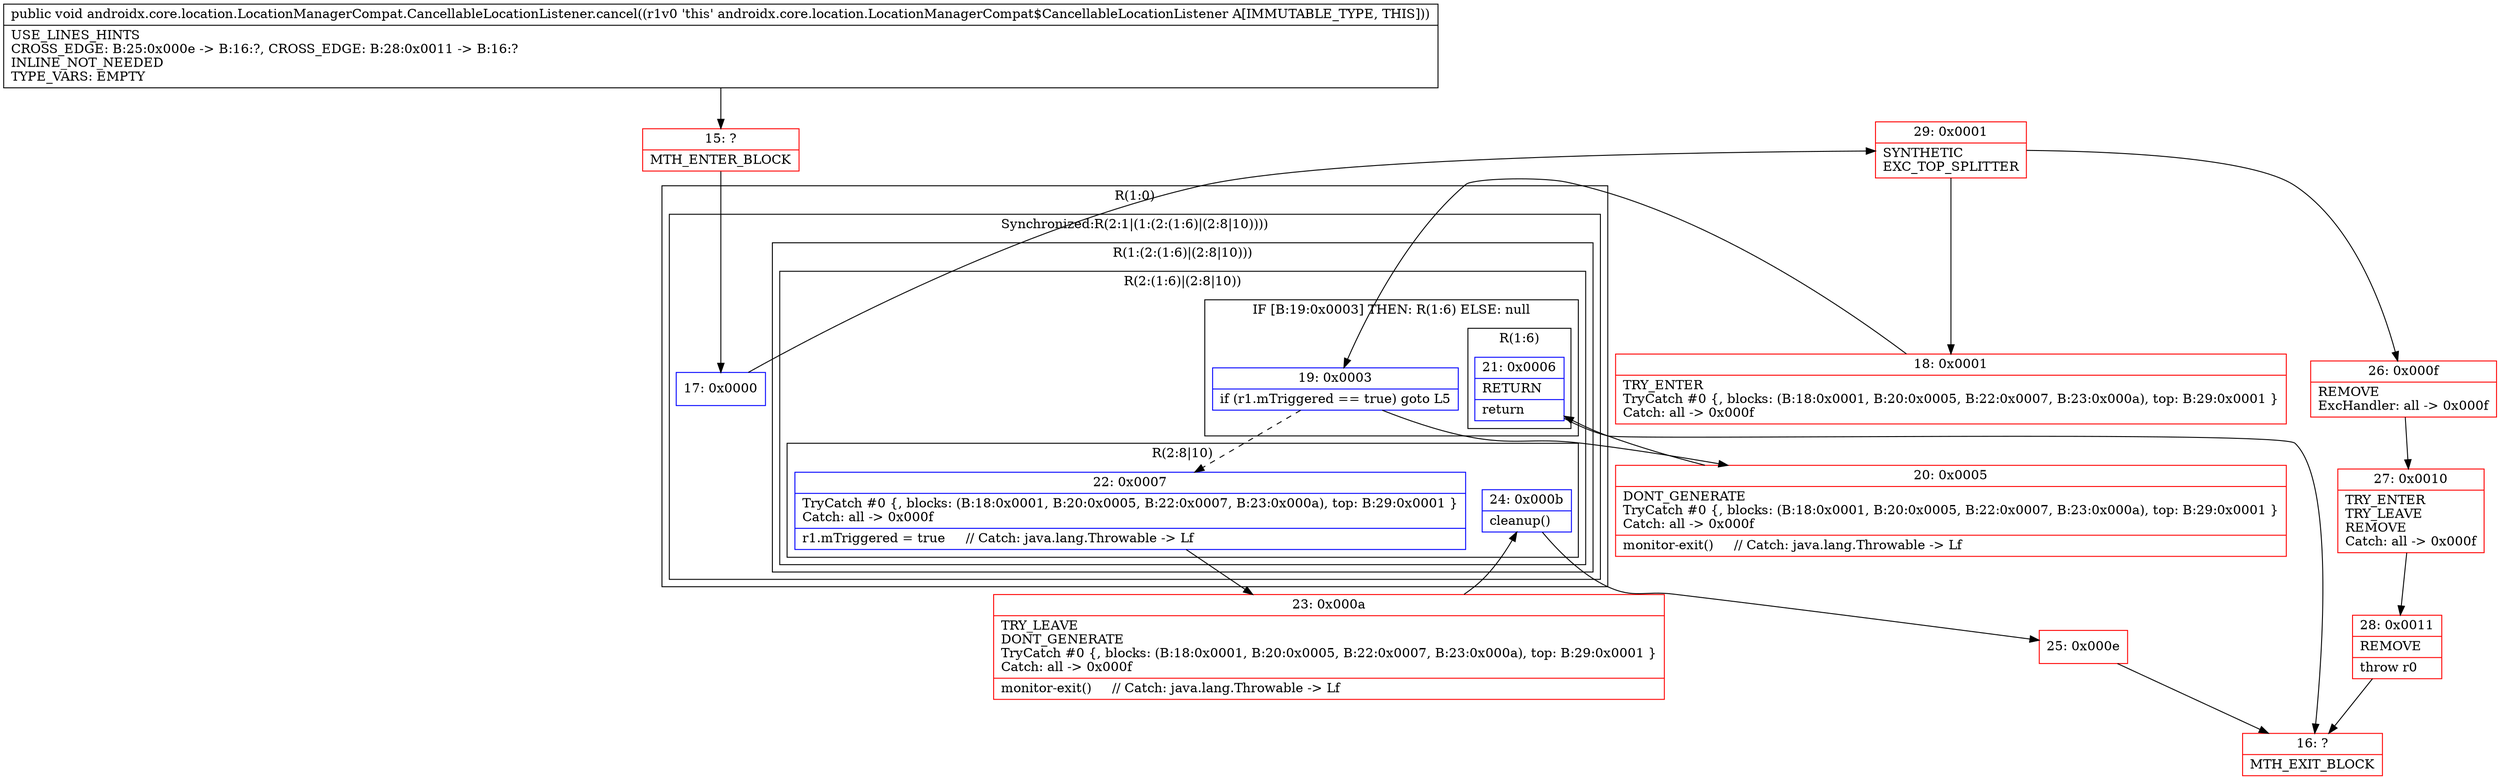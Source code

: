 digraph "CFG forandroidx.core.location.LocationManagerCompat.CancellableLocationListener.cancel()V" {
subgraph cluster_Region_1421832245 {
label = "R(1:0)";
node [shape=record,color=blue];
subgraph cluster_SynchronizedRegion_1733226410 {
label = "Synchronized:R(2:1|(1:(2:(1:6)|(2:8|10))))";
node [shape=record,color=blue];
Node_17 [shape=record,label="{17\:\ 0x0000}"];
subgraph cluster_Region_2128756071 {
label = "R(1:(2:(1:6)|(2:8|10)))";
node [shape=record,color=blue];
subgraph cluster_Region_706435218 {
label = "R(2:(1:6)|(2:8|10))";
node [shape=record,color=blue];
subgraph cluster_IfRegion_92977980 {
label = "IF [B:19:0x0003] THEN: R(1:6) ELSE: null";
node [shape=record,color=blue];
Node_19 [shape=record,label="{19\:\ 0x0003|if (r1.mTriggered == true) goto L5\l}"];
subgraph cluster_Region_363407256 {
label = "R(1:6)";
node [shape=record,color=blue];
Node_21 [shape=record,label="{21\:\ 0x0006|RETURN\l|return\l}"];
}
}
subgraph cluster_Region_2060400975 {
label = "R(2:8|10)";
node [shape=record,color=blue];
Node_22 [shape=record,label="{22\:\ 0x0007|TryCatch #0 \{, blocks: (B:18:0x0001, B:20:0x0005, B:22:0x0007, B:23:0x000a), top: B:29:0x0001 \}\lCatch: all \-\> 0x000f\l|r1.mTriggered = true     \/\/ Catch: java.lang.Throwable \-\> Lf\l}"];
Node_24 [shape=record,label="{24\:\ 0x000b|cleanup()\l}"];
}
}
}
}
}
Node_15 [shape=record,color=red,label="{15\:\ ?|MTH_ENTER_BLOCK\l}"];
Node_29 [shape=record,color=red,label="{29\:\ 0x0001|SYNTHETIC\lEXC_TOP_SPLITTER\l}"];
Node_18 [shape=record,color=red,label="{18\:\ 0x0001|TRY_ENTER\lTryCatch #0 \{, blocks: (B:18:0x0001, B:20:0x0005, B:22:0x0007, B:23:0x000a), top: B:29:0x0001 \}\lCatch: all \-\> 0x000f\l}"];
Node_20 [shape=record,color=red,label="{20\:\ 0x0005|DONT_GENERATE\lTryCatch #0 \{, blocks: (B:18:0x0001, B:20:0x0005, B:22:0x0007, B:23:0x000a), top: B:29:0x0001 \}\lCatch: all \-\> 0x000f\l|monitor\-exit()     \/\/ Catch: java.lang.Throwable \-\> Lf\l}"];
Node_16 [shape=record,color=red,label="{16\:\ ?|MTH_EXIT_BLOCK\l}"];
Node_23 [shape=record,color=red,label="{23\:\ 0x000a|TRY_LEAVE\lDONT_GENERATE\lTryCatch #0 \{, blocks: (B:18:0x0001, B:20:0x0005, B:22:0x0007, B:23:0x000a), top: B:29:0x0001 \}\lCatch: all \-\> 0x000f\l|monitor\-exit()     \/\/ Catch: java.lang.Throwable \-\> Lf\l}"];
Node_25 [shape=record,color=red,label="{25\:\ 0x000e}"];
Node_26 [shape=record,color=red,label="{26\:\ 0x000f|REMOVE\lExcHandler: all \-\> 0x000f\l}"];
Node_27 [shape=record,color=red,label="{27\:\ 0x0010|TRY_ENTER\lTRY_LEAVE\lREMOVE\lCatch: all \-\> 0x000f\l}"];
Node_28 [shape=record,color=red,label="{28\:\ 0x0011|REMOVE\l|throw r0\l}"];
MethodNode[shape=record,label="{public void androidx.core.location.LocationManagerCompat.CancellableLocationListener.cancel((r1v0 'this' androidx.core.location.LocationManagerCompat$CancellableLocationListener A[IMMUTABLE_TYPE, THIS]))  | USE_LINES_HINTS\lCROSS_EDGE: B:25:0x000e \-\> B:16:?, CROSS_EDGE: B:28:0x0011 \-\> B:16:?\lINLINE_NOT_NEEDED\lTYPE_VARS: EMPTY\l}"];
MethodNode -> Node_15;Node_17 -> Node_29;
Node_19 -> Node_20;
Node_19 -> Node_22[style=dashed];
Node_21 -> Node_16;
Node_22 -> Node_23;
Node_24 -> Node_25;
Node_15 -> Node_17;
Node_29 -> Node_18;
Node_29 -> Node_26;
Node_18 -> Node_19;
Node_20 -> Node_21;
Node_23 -> Node_24;
Node_25 -> Node_16;
Node_26 -> Node_27;
Node_27 -> Node_28;
Node_28 -> Node_16;
}

